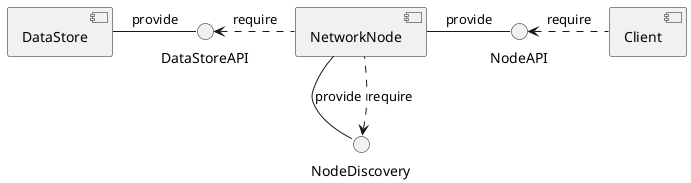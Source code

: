 @startuml



component DataStore

interface DataStoreAPI
DataStore - DataStoreAPI : provide

component NetworkNode
DataStoreAPI <. NetworkNode : require

interface NodeDiscovery
NetworkNode -- NodeDiscovery: provide
NodeDiscovery <.. NetworkNode : require

interface NodeAPI
NetworkNode - NodeAPI : provide

component Client
NodeAPI <. Client : require

@enduml
